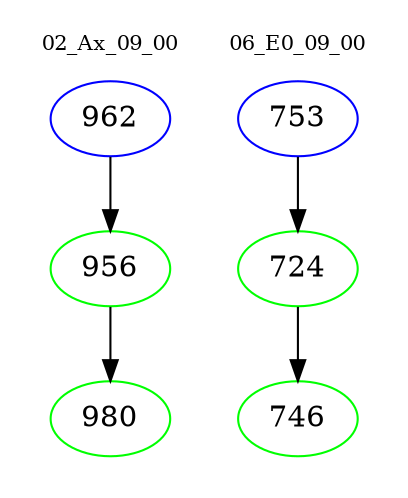 digraph{
subgraph cluster_0 {
color = white
label = "02_Ax_09_00";
fontsize=10;
T0_962 [label="962", color="blue"]
T0_962 -> T0_956 [color="black"]
T0_956 [label="956", color="green"]
T0_956 -> T0_980 [color="black"]
T0_980 [label="980", color="green"]
}
subgraph cluster_1 {
color = white
label = "06_E0_09_00";
fontsize=10;
T1_753 [label="753", color="blue"]
T1_753 -> T1_724 [color="black"]
T1_724 [label="724", color="green"]
T1_724 -> T1_746 [color="black"]
T1_746 [label="746", color="green"]
}
}
